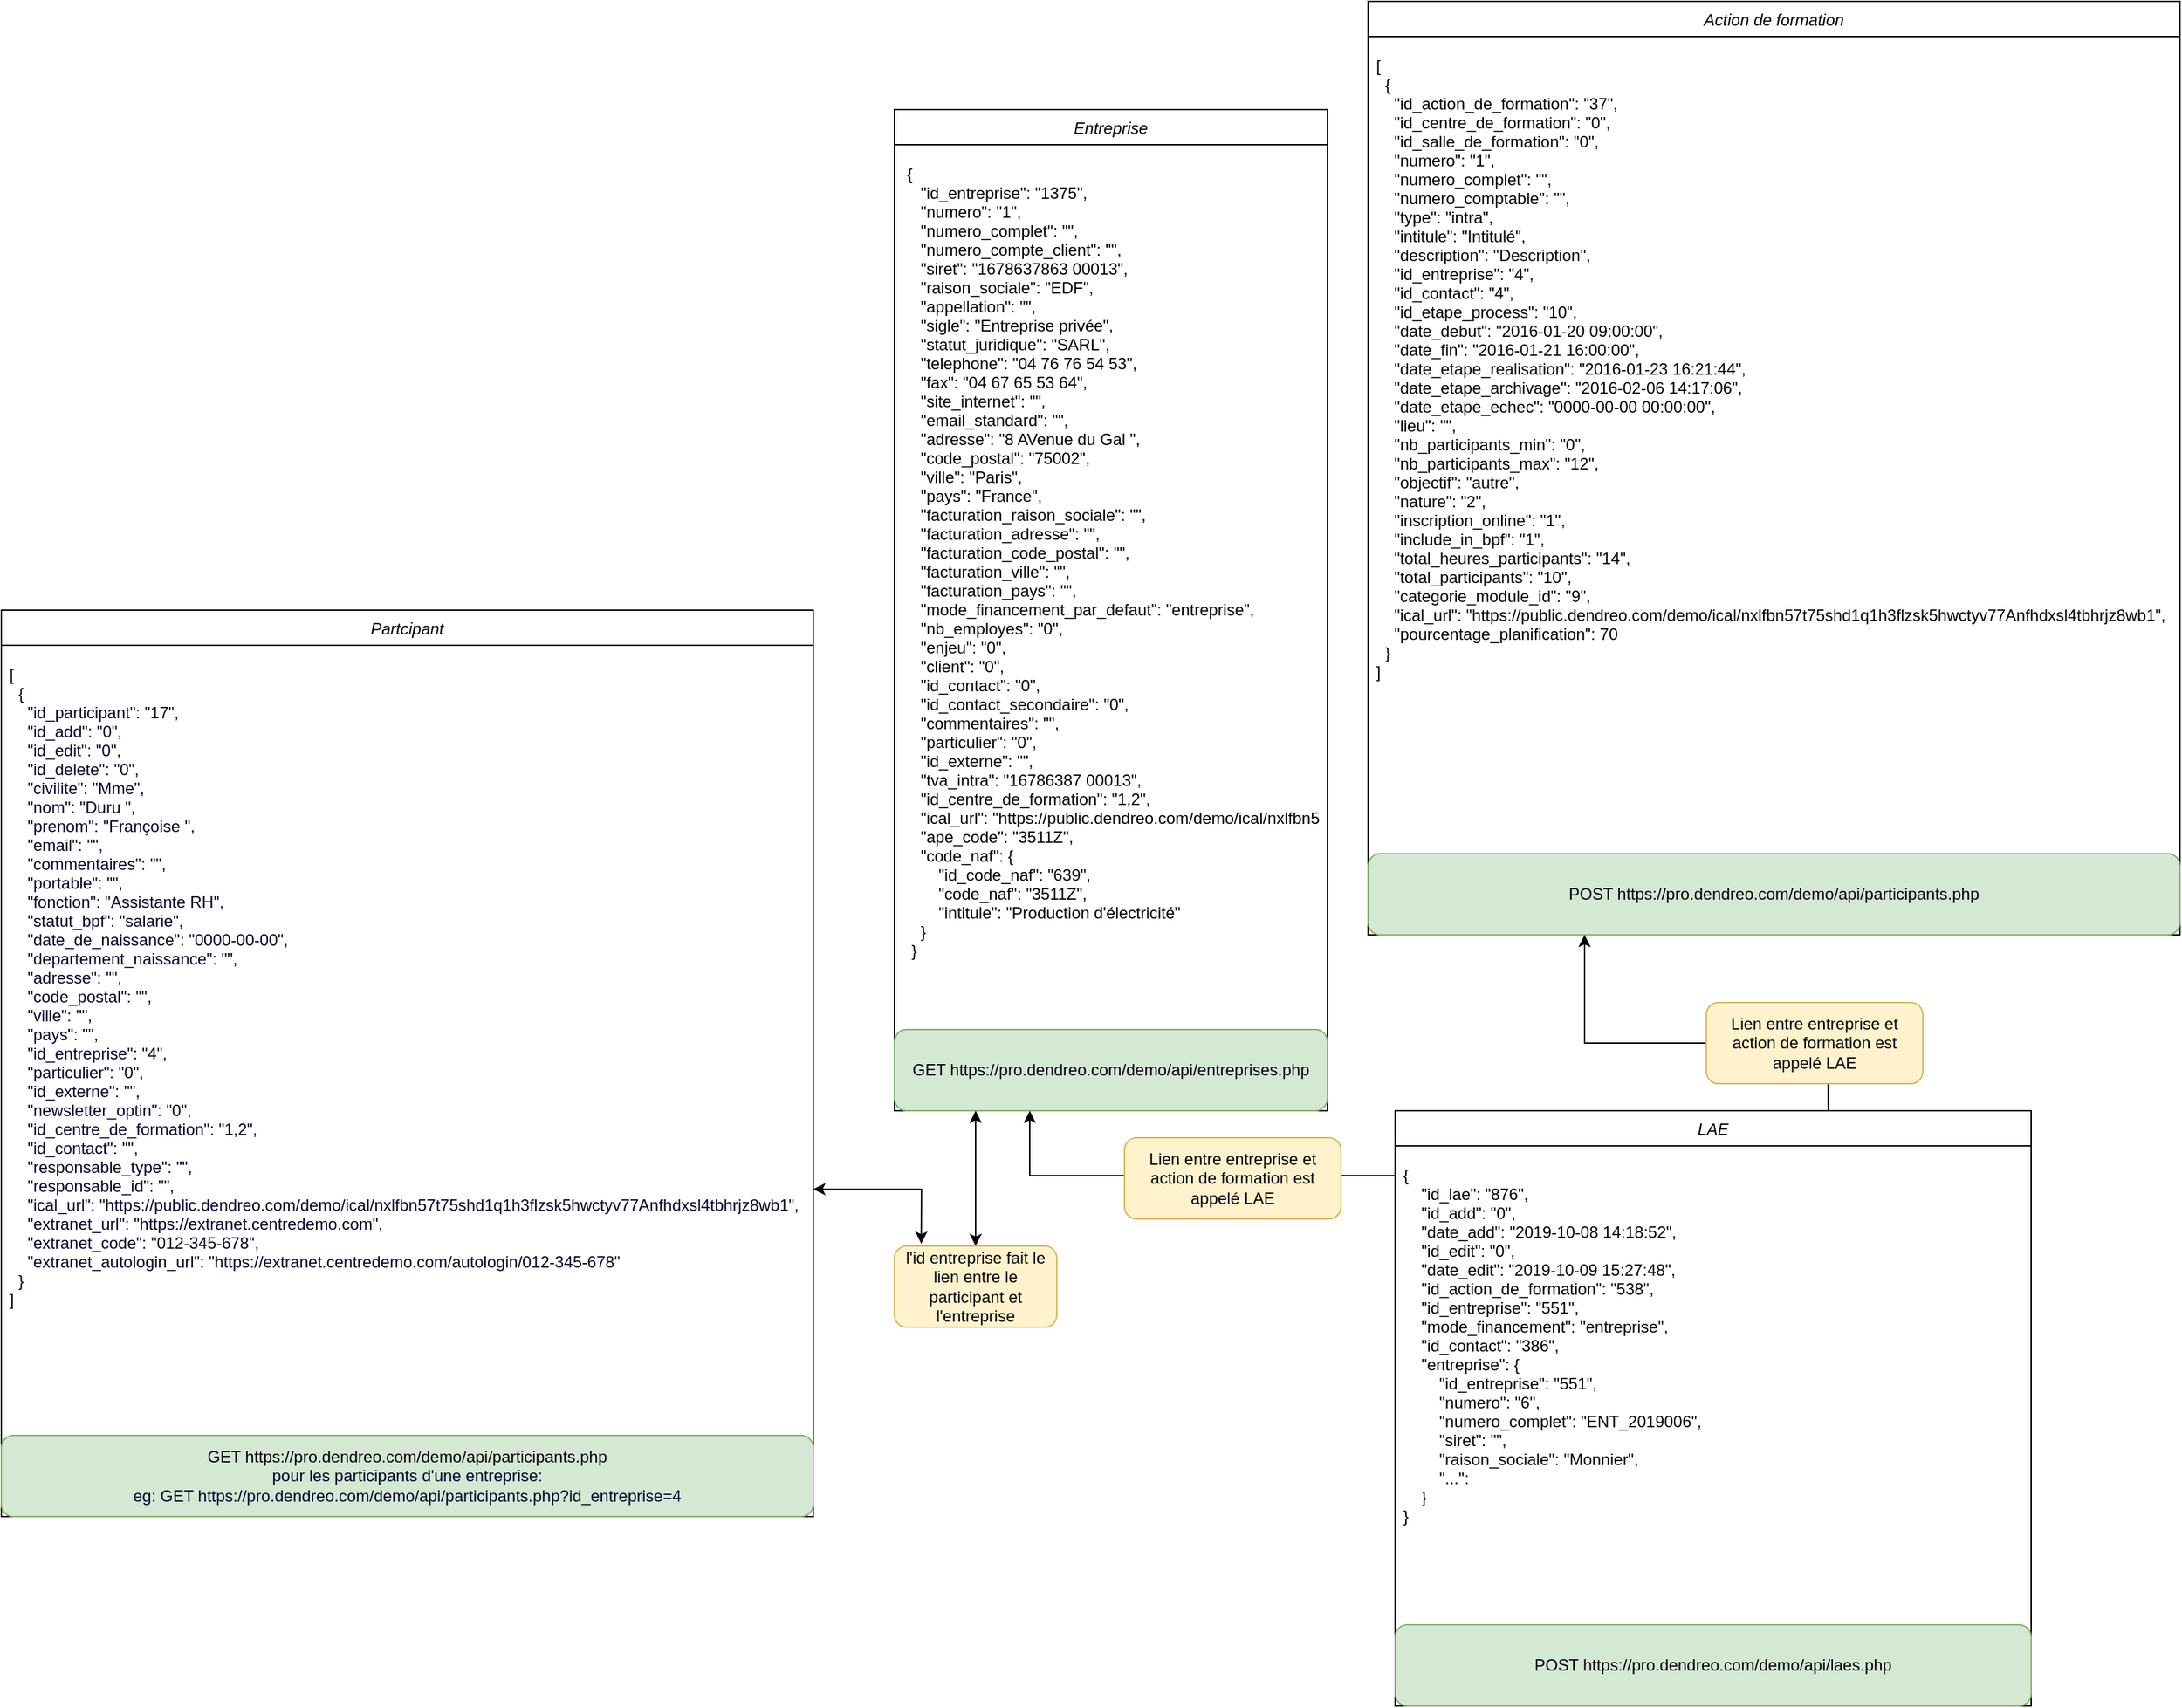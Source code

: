 <mxfile version="21.3.2" type="github">
  <diagram id="C5RBs43oDa-KdzZeNtuy" name="Page-1">
    <mxGraphModel dx="2876" dy="2360" grid="1" gridSize="10" guides="1" tooltips="1" connect="1" arrows="1" fold="1" page="1" pageScale="1" pageWidth="827" pageHeight="1169" math="0" shadow="0">
      <root>
        <mxCell id="WIyWlLk6GJQsqaUBKTNV-0" />
        <mxCell id="WIyWlLk6GJQsqaUBKTNV-1" parent="WIyWlLk6GJQsqaUBKTNV-0" />
        <mxCell id="zkfFHV4jXpPFQw0GAbJ--0" value="Entreprise" style="swimlane;fontStyle=2;align=center;verticalAlign=top;childLayout=stackLayout;horizontal=1;startSize=26;horizontalStack=0;resizeParent=1;resizeLast=0;collapsible=1;marginBottom=0;rounded=0;shadow=0;strokeWidth=1;" parent="WIyWlLk6GJQsqaUBKTNV-1" vertex="1">
          <mxGeometry x="20" y="10" width="320" height="740" as="geometry">
            <mxRectangle x="230" y="140" width="160" height="26" as="alternateBounds" />
          </mxGeometry>
        </mxCell>
        <mxCell id="zkfFHV4jXpPFQw0GAbJ--4" value="" style="line;html=1;strokeWidth=1;align=left;verticalAlign=middle;spacingTop=-1;spacingLeft=3;spacingRight=3;rotatable=0;labelPosition=right;points=[];portConstraint=eastwest;strokeColor=none;" parent="zkfFHV4jXpPFQw0GAbJ--0" vertex="1">
          <mxGeometry y="26" width="320" height="8" as="geometry" />
        </mxCell>
        <mxCell id="zkfFHV4jXpPFQw0GAbJ--5" value=" {&#xa;    &quot;id_entreprise&quot;: &quot;1375&quot;,&#xa;    &quot;numero&quot;: &quot;1&quot;,&#xa;    &quot;numero_complet&quot;: &quot;&quot;,&#xa;    &quot;numero_compte_client&quot;: &quot;&quot;,&#xa;    &quot;siret&quot;: &quot;1678637863 00013&quot;,&#xa;    &quot;raison_sociale&quot;: &quot;EDF&quot;,&#xa;    &quot;appellation&quot;: &quot;&quot;,&#xa;    &quot;sigle&quot;: &quot;Entreprise privée&quot;,&#xa;    &quot;statut_juridique&quot;: &quot;SARL&quot;,&#xa;    &quot;telephone&quot;: &quot;04 76 76 54 53&quot;,&#xa;    &quot;fax&quot;: &quot;04 67 65 53 64&quot;,&#xa;    &quot;site_internet&quot;: &quot;&quot;,&#xa;    &quot;email_standard&quot;: &quot;&quot;,&#xa;    &quot;adresse&quot;: &quot;8 AVenue du Gal &quot;,&#xa;    &quot;code_postal&quot;: &quot;75002&quot;,&#xa;    &quot;ville&quot;: &quot;Paris&quot;,&#xa;    &quot;pays&quot;: &quot;France&quot;,&#xa;    &quot;facturation_raison_sociale&quot;: &quot;&quot;,&#xa;    &quot;facturation_adresse&quot;: &quot;&quot;,&#xa;    &quot;facturation_code_postal&quot;: &quot;&quot;,&#xa;    &quot;facturation_ville&quot;: &quot;&quot;,&#xa;    &quot;facturation_pays&quot;: &quot;&quot;,&#xa;    &quot;mode_financement_par_defaut&quot;: &quot;entreprise&quot;,&#xa;    &quot;nb_employes&quot;: &quot;0&quot;,&#xa;    &quot;enjeu&quot;: &quot;0&quot;,&#xa;    &quot;client&quot;: &quot;0&quot;,&#xa;    &quot;id_contact&quot;: &quot;0&quot;,&#xa;    &quot;id_contact_secondaire&quot;: &quot;0&quot;,&#xa;    &quot;commentaires&quot;: &quot;&quot;,&#xa;    &quot;particulier&quot;: &quot;0&quot;,&#xa;    &quot;id_externe&quot;: &quot;&quot;,&#xa;    &quot;tva_intra&quot;: &quot;16786387 00013&quot;,&#xa;    &quot;id_centre_de_formation&quot;: &quot;1,2&quot;,&#xa;    &quot;ical_url&quot;: &quot;https://public.dendreo.com/demo/ical/nxlfbn57t75shd1q1h3flzsk5hwctyv77Anfhdxsl4tbhrjz8wb1&quot;,&#xa;    &quot;ape_code&quot;: &quot;3511Z&quot;,&#xa;    &quot;code_naf&quot;: {&#xa;        &quot;id_code_naf&quot;: &quot;639&quot;,&#xa;        &quot;code_naf&quot;: &quot;3511Z&quot;,&#xa;        &quot;intitule&quot;: &quot;Production d&#39;électricité&quot;&#xa;    }&#xa;  }&#xa;" style="text;align=left;verticalAlign=top;spacingLeft=4;spacingRight=4;overflow=hidden;rotatable=0;points=[[0,0.5],[1,0.5]];portConstraint=eastwest;" parent="zkfFHV4jXpPFQw0GAbJ--0" vertex="1">
          <mxGeometry y="34" width="320" height="646" as="geometry" />
        </mxCell>
        <mxCell id="ez0UlG1S_WpzTPGZrJlj-24" value="GET https://pro.dendreo.com/demo/api/entreprises.php" style="rounded=1;whiteSpace=wrap;html=1;fillColor=#d5e8d4;strokeColor=#82b366;" vertex="1" parent="zkfFHV4jXpPFQw0GAbJ--0">
          <mxGeometry y="680" width="320" height="60" as="geometry" />
        </mxCell>
        <mxCell id="ez0UlG1S_WpzTPGZrJlj-1" value="Partcipant" style="swimlane;fontStyle=2;align=center;verticalAlign=top;childLayout=stackLayout;horizontal=1;startSize=26;horizontalStack=0;resizeParent=1;resizeLast=0;collapsible=1;marginBottom=0;rounded=0;shadow=0;strokeWidth=1;" vertex="1" parent="WIyWlLk6GJQsqaUBKTNV-1">
          <mxGeometry x="-640" y="380" width="600" height="670" as="geometry">
            <mxRectangle x="230" y="140" width="160" height="26" as="alternateBounds" />
          </mxGeometry>
        </mxCell>
        <mxCell id="ez0UlG1S_WpzTPGZrJlj-2" value="" style="line;html=1;strokeWidth=1;align=left;verticalAlign=middle;spacingTop=-1;spacingLeft=3;spacingRight=3;rotatable=0;labelPosition=right;points=[];portConstraint=eastwest;strokeColor=none;" vertex="1" parent="ez0UlG1S_WpzTPGZrJlj-1">
          <mxGeometry y="26" width="600" height="8" as="geometry" />
        </mxCell>
        <mxCell id="ez0UlG1S_WpzTPGZrJlj-3" value="[&#xa;  {&#xa;    &quot;id_participant&quot;: &quot;17&quot;,&#xa;    &quot;id_add&quot;: &quot;0&quot;,&#xa;    &quot;id_edit&quot;: &quot;0&quot;,&#xa;    &quot;id_delete&quot;: &quot;0&quot;,&#xa;    &quot;civilite&quot;: &quot;Mme&quot;,&#xa;    &quot;nom&quot;: &quot;Duru &quot;,&#xa;    &quot;prenom&quot;: &quot;Françoise &quot;,&#xa;    &quot;email&quot;: &quot;&quot;,&#xa;    &quot;commentaires&quot;: &quot;&quot;,&#xa;    &quot;portable&quot;: &quot;&quot;,&#xa;    &quot;fonction&quot;: &quot;Assistante RH&quot;,&#xa;    &quot;statut_bpf&quot;: &quot;salarie&quot;,&#xa;    &quot;date_de_naissance&quot;: &quot;0000-00-00&quot;,&#xa;    &quot;departement_naissance&quot;: &quot;&quot;,&#xa;    &quot;adresse&quot;: &quot;&quot;,&#xa;    &quot;code_postal&quot;: &quot;&quot;,&#xa;    &quot;ville&quot;: &quot;&quot;,&#xa;    &quot;pays&quot;: &quot;&quot;,&#xa;    &quot;id_entreprise&quot;: &quot;4&quot;,&#xa;    &quot;particulier&quot;: &quot;0&quot;,&#xa;    &quot;id_externe&quot;: &quot;&quot;,&#xa;    &quot;newsletter_optin&quot;: &quot;0&quot;,&#xa;    &quot;id_centre_de_formation&quot;: &quot;1,2&quot;,&#xa;    &quot;id_contact&quot;: &quot;&quot;,&#xa;    &quot;responsable_type&quot;: &quot;&quot;,&#xa;    &quot;responsable_id&quot;: &quot;&quot;,&#xa;    &quot;ical_url&quot;: &quot;https://public.dendreo.com/demo/ical/nxlfbn57t75shd1q1h3flzsk5hwctyv77Anfhdxsl4tbhrjz8wb1&quot;,&#xa;    &quot;extranet_url&quot;: &quot;https://extranet.centredemo.com&quot;,&#xa;    &quot;extranet_code&quot;: &quot;012-345-678&quot;,&#xa;    &quot;extranet_autologin_url&quot;: &quot;https://extranet.centredemo.com/autologin/012-345-678&quot;&#xa;  }&#xa;]&#xa;" style="text;align=left;verticalAlign=top;spacingLeft=4;spacingRight=4;overflow=hidden;rotatable=0;points=[[0,0.5],[1,0.5]];portConstraint=eastwest;fontColor=#01032c;" vertex="1" parent="ez0UlG1S_WpzTPGZrJlj-1">
          <mxGeometry y="34" width="600" height="576" as="geometry" />
        </mxCell>
        <mxCell id="ez0UlG1S_WpzTPGZrJlj-22" value="GET https://pro.dendreo.com/demo/api/participants.php&lt;br style=&quot;border-color: var(--border-color); padding: 0px; margin: 0px; color: rgb(1, 3, 44); text-align: left;&quot;&gt;&lt;span style=&quot;color: rgb(1, 3, 44); text-align: left;&quot;&gt;pour les participants d&#39;une entreprise:&lt;/span&gt;&lt;br style=&quot;border-color: var(--border-color); padding: 0px; margin: 0px; color: rgb(1, 3, 44); text-align: left;&quot;&gt;&lt;span style=&quot;color: rgb(1, 3, 44); text-align: left;&quot;&gt;eg:&amp;nbsp;GET https://pro.dendreo.com/demo/api/participants.php?id_entreprise=4&lt;/span&gt;" style="rounded=1;whiteSpace=wrap;html=1;fillColor=#d5e8d4;strokeColor=#82b366;" vertex="1" parent="ez0UlG1S_WpzTPGZrJlj-1">
          <mxGeometry y="610" width="600" height="60" as="geometry" />
        </mxCell>
        <mxCell id="ez0UlG1S_WpzTPGZrJlj-5" value="Action de formation" style="swimlane;fontStyle=2;align=center;verticalAlign=top;childLayout=stackLayout;horizontal=1;startSize=26;horizontalStack=0;resizeParent=1;resizeLast=0;collapsible=1;marginBottom=0;rounded=0;shadow=0;strokeWidth=1;" vertex="1" parent="WIyWlLk6GJQsqaUBKTNV-1">
          <mxGeometry x="370" y="-70" width="600" height="690" as="geometry">
            <mxRectangle x="230" y="140" width="160" height="26" as="alternateBounds" />
          </mxGeometry>
        </mxCell>
        <mxCell id="ez0UlG1S_WpzTPGZrJlj-6" value="" style="line;html=1;strokeWidth=1;align=left;verticalAlign=middle;spacingTop=-1;spacingLeft=3;spacingRight=3;rotatable=0;labelPosition=right;points=[];portConstraint=eastwest;strokeColor=none;" vertex="1" parent="ez0UlG1S_WpzTPGZrJlj-5">
          <mxGeometry y="26" width="600" height="8" as="geometry" />
        </mxCell>
        <mxCell id="ez0UlG1S_WpzTPGZrJlj-7" value="[&#xa;  {&#xa;    &quot;id_action_de_formation&quot;: &quot;37&quot;,&#xa;    &quot;id_centre_de_formation&quot;: &quot;0&quot;,&#xa;    &quot;id_salle_de_formation&quot;: &quot;0&quot;,&#xa;    &quot;numero&quot;: &quot;1&quot;,&#xa;    &quot;numero_complet&quot;: &quot;&quot;,&#xa;    &quot;numero_comptable&quot;: &quot;&quot;,&#xa;    &quot;type&quot;: &quot;intra&quot;,&#xa;    &quot;intitule&quot;: &quot;Intitulé&quot;,&#xa;    &quot;description&quot;: &quot;Description&quot;,&#xa;    &quot;id_entreprise&quot;: &quot;4&quot;,&#xa;    &quot;id_contact&quot;: &quot;4&quot;,&#xa;    &quot;id_etape_process&quot;: &quot;10&quot;,&#xa;    &quot;date_debut&quot;: &quot;2016-01-20 09:00:00&quot;,&#xa;    &quot;date_fin&quot;: &quot;2016-01-21 16:00:00&quot;,&#xa;    &quot;date_etape_realisation&quot;: &quot;2016-01-23 16:21:44&quot;,&#xa;    &quot;date_etape_archivage&quot;: &quot;2016-02-06 14:17:06&quot;,&#xa;    &quot;date_etape_echec&quot;: &quot;0000-00-00 00:00:00&quot;,&#xa;    &quot;lieu&quot;: &quot;&quot;,&#xa;    &quot;nb_participants_min&quot;: &quot;0&quot;,&#xa;    &quot;nb_participants_max&quot;: &quot;12&quot;,&#xa;    &quot;objectif&quot;: &quot;autre&quot;,&#xa;    &quot;nature&quot;: &quot;2&quot;,&#xa;    &quot;inscription_online&quot;: &quot;1&quot;,&#xa;    &quot;include_in_bpf&quot;: &quot;1&quot;,&#xa;    &quot;total_heures_participants&quot;: &quot;14&quot;,&#xa;    &quot;total_participants&quot;: &quot;10&quot;,&#xa;    &quot;categorie_module_id&quot;: &quot;9&quot;,&#xa;    &quot;ical_url&quot;: &quot;https://public.dendreo.com/demo/ical/nxlfbn57t75shd1q1h3flzsk5hwctyv77Anfhdxsl4tbhrjz8wb1&quot;,&#xa;    &quot;pourcentage_planification&quot;: 70&#xa;  }&#xa;]&#xa;&#xa;&#xa;" style="text;align=left;verticalAlign=top;spacingLeft=4;spacingRight=4;overflow=hidden;rotatable=0;points=[[0,0.5],[1,0.5]];portConstraint=eastwest;" vertex="1" parent="ez0UlG1S_WpzTPGZrJlj-5">
          <mxGeometry y="34" width="600" height="596" as="geometry" />
        </mxCell>
        <mxCell id="ez0UlG1S_WpzTPGZrJlj-25" value="POST https://pro.dendreo.com/demo/api/participants.php" style="rounded=1;whiteSpace=wrap;html=1;fillColor=#d5e8d4;strokeColor=#82b366;" vertex="1" parent="ez0UlG1S_WpzTPGZrJlj-5">
          <mxGeometry y="630" width="600" height="60" as="geometry" />
        </mxCell>
        <mxCell id="ez0UlG1S_WpzTPGZrJlj-8" value="LAE" style="swimlane;fontStyle=2;align=center;verticalAlign=top;childLayout=stackLayout;horizontal=1;startSize=26;horizontalStack=0;resizeParent=1;resizeLast=0;collapsible=1;marginBottom=0;rounded=0;shadow=0;strokeWidth=1;" vertex="1" parent="WIyWlLk6GJQsqaUBKTNV-1">
          <mxGeometry x="390" y="750" width="470" height="440" as="geometry">
            <mxRectangle x="230" y="140" width="160" height="26" as="alternateBounds" />
          </mxGeometry>
        </mxCell>
        <mxCell id="ez0UlG1S_WpzTPGZrJlj-13" value="" style="endArrow=none;startArrow=classic;html=1;rounded=0;endFill=0;" edge="1" parent="ez0UlG1S_WpzTPGZrJlj-8">
          <mxGeometry width="50" height="50" relative="1" as="geometry">
            <mxPoint x="140" y="-130" as="sourcePoint" />
            <mxPoint x="320" as="targetPoint" />
            <Array as="points">
              <mxPoint x="140" y="-50" />
              <mxPoint x="320" y="-50" />
            </Array>
          </mxGeometry>
        </mxCell>
        <mxCell id="ez0UlG1S_WpzTPGZrJlj-9" value="" style="line;html=1;strokeWidth=1;align=left;verticalAlign=middle;spacingTop=-1;spacingLeft=3;spacingRight=3;rotatable=0;labelPosition=right;points=[];portConstraint=eastwest;strokeColor=none;" vertex="1" parent="ez0UlG1S_WpzTPGZrJlj-8">
          <mxGeometry y="26" width="470" height="8" as="geometry" />
        </mxCell>
        <mxCell id="ez0UlG1S_WpzTPGZrJlj-10" value="{&#xa;    &quot;id_lae&quot;: &quot;876&quot;,&#xa;    &quot;id_add&quot;: &quot;0&quot;,&#xa;    &quot;date_add&quot;: &quot;2019-10-08 14:18:52&quot;,&#xa;    &quot;id_edit&quot;: &quot;0&quot;,&#xa;    &quot;date_edit&quot;: &quot;2019-10-09 15:27:48&quot;,&#xa;    &quot;id_action_de_formation&quot;: &quot;538&quot;,&#xa;    &quot;id_entreprise&quot;: &quot;551&quot;,&#xa;    &quot;mode_financement&quot;: &quot;entreprise&quot;,&#xa;    &quot;id_contact&quot;: &quot;386&quot;,&#xa;    &quot;entreprise&quot;: {&#xa;        &quot;id_entreprise&quot;: &quot;551&quot;,&#xa;        &quot;numero&quot;: &quot;6&quot;,&#xa;        &quot;numero_complet&quot;: &quot;ENT_2019006&quot;,&#xa;        &quot;siret&quot;: &quot;&quot;,&#xa;        &quot;raison_sociale&quot;: &quot;Monnier&quot;,&#xa;        &quot;...&quot;:&#xa;    }&#xa;}&#xa;&#xa;" style="text;align=left;verticalAlign=top;spacingLeft=4;spacingRight=4;overflow=hidden;rotatable=0;points=[[0,0.5],[1,0.5]];portConstraint=eastwest;" vertex="1" parent="ez0UlG1S_WpzTPGZrJlj-8">
          <mxGeometry y="34" width="470" height="346" as="geometry" />
        </mxCell>
        <mxCell id="ez0UlG1S_WpzTPGZrJlj-26" value="POST https://pro.dendreo.com/demo/api/laes.php" style="rounded=1;whiteSpace=wrap;html=1;fillColor=#d5e8d4;strokeColor=#82b366;" vertex="1" parent="ez0UlG1S_WpzTPGZrJlj-8">
          <mxGeometry y="380" width="470" height="60" as="geometry" />
        </mxCell>
        <mxCell id="ez0UlG1S_WpzTPGZrJlj-12" value="" style="endArrow=none;startArrow=classic;html=1;rounded=0;startFill=1;endFill=0;" edge="1" parent="WIyWlLk6GJQsqaUBKTNV-1">
          <mxGeometry width="50" height="50" relative="1" as="geometry">
            <mxPoint x="120" y="750" as="sourcePoint" />
            <mxPoint x="390" y="798" as="targetPoint" />
            <Array as="points">
              <mxPoint x="120" y="798" />
            </Array>
          </mxGeometry>
        </mxCell>
        <mxCell id="ez0UlG1S_WpzTPGZrJlj-14" value="" style="endArrow=classic;startArrow=classic;html=1;rounded=0;exitX=0.165;exitY=-0.028;exitDx=0;exitDy=0;exitPerimeter=0;startFill=1;endFill=1;" edge="1" parent="WIyWlLk6GJQsqaUBKTNV-1" source="ez0UlG1S_WpzTPGZrJlj-16">
          <mxGeometry width="50" height="50" relative="1" as="geometry">
            <mxPoint x="60" y="701" as="sourcePoint" />
            <mxPoint x="-40" y="808" as="targetPoint" />
            <Array as="points">
              <mxPoint x="40" y="808" />
            </Array>
          </mxGeometry>
        </mxCell>
        <mxCell id="ez0UlG1S_WpzTPGZrJlj-17" value="" style="endArrow=classic;startArrow=classic;html=1;rounded=0;startFill=1;endFill=1;entryX=0.5;entryY=0;entryDx=0;entryDy=0;" edge="1" parent="WIyWlLk6GJQsqaUBKTNV-1" target="ez0UlG1S_WpzTPGZrJlj-16">
          <mxGeometry width="50" height="50" relative="1" as="geometry">
            <mxPoint x="80" y="750" as="sourcePoint" />
            <mxPoint x="-40" y="808" as="targetPoint" />
            <Array as="points" />
          </mxGeometry>
        </mxCell>
        <mxCell id="ez0UlG1S_WpzTPGZrJlj-16" value="l&#39;id entreprise fait le lien entre le participant et l&#39;entreprise" style="rounded=1;whiteSpace=wrap;html=1;fillColor=#fff2cc;strokeColor=#d6b656;" vertex="1" parent="WIyWlLk6GJQsqaUBKTNV-1">
          <mxGeometry x="20" y="850" width="120" height="60" as="geometry" />
        </mxCell>
        <mxCell id="ez0UlG1S_WpzTPGZrJlj-18" value="Lien entre entreprise et action de formation est appelé LAE" style="rounded=1;whiteSpace=wrap;html=1;fillColor=#fff2cc;strokeColor=#d6b656;" vertex="1" parent="WIyWlLk6GJQsqaUBKTNV-1">
          <mxGeometry x="190" y="770" width="160" height="60" as="geometry" />
        </mxCell>
        <mxCell id="ez0UlG1S_WpzTPGZrJlj-19" value="Lien entre entreprise et action de formation est appelé LAE" style="rounded=1;whiteSpace=wrap;html=1;fillColor=#fff2cc;strokeColor=#d6b656;" vertex="1" parent="WIyWlLk6GJQsqaUBKTNV-1">
          <mxGeometry x="620" y="670" width="160" height="60" as="geometry" />
        </mxCell>
      </root>
    </mxGraphModel>
  </diagram>
</mxfile>
